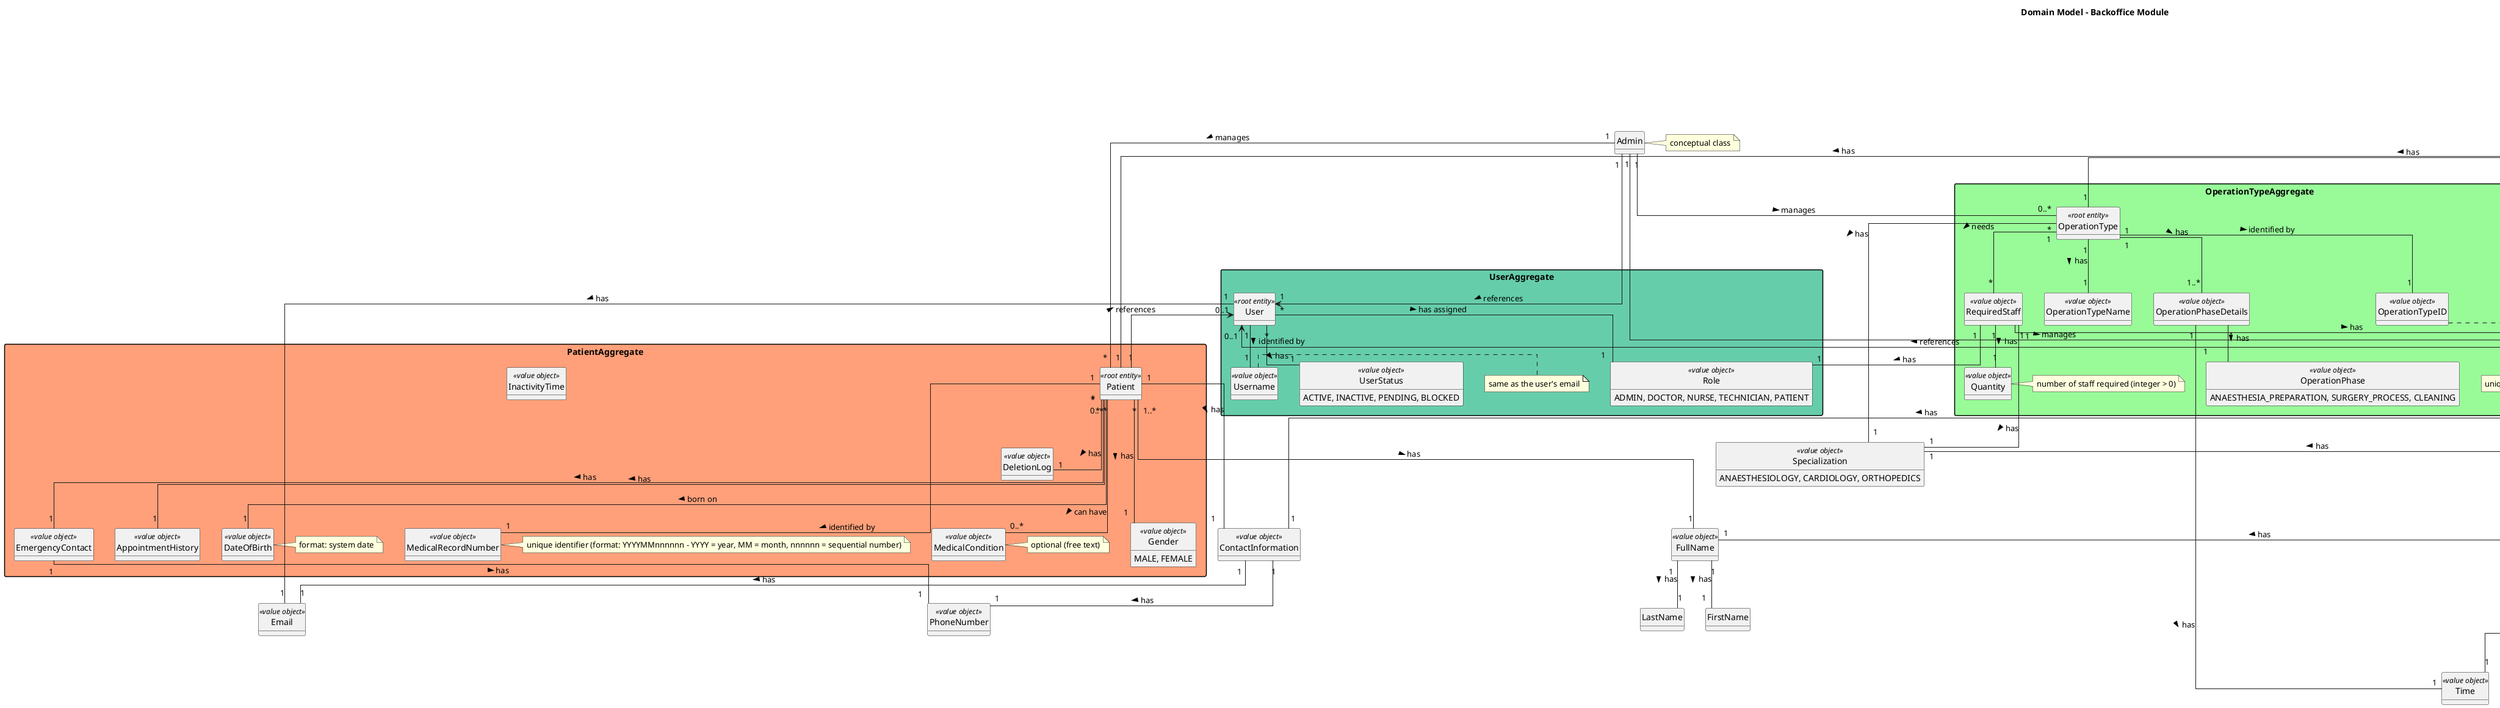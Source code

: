 @startuml domain-model-backoffice-module

skinparam packageStyle rectangle
skinparam shadowing false
skinparam classAttributeIconSize 0
skinparam linetype ortho

left to right direction
top to bottom direction

hide methods
hide circle

title Domain Model - Backoffice Module

package UserAggregate #MediumAquaMarine {
  class User <<root entity>>
  class Username <<value object>>
  note right of Username: same as the user's email
  class Role <<value object>> {
    ADMIN, DOCTOR, NURSE, TECHNICIAN, PATIENT
  }
  class UserStatus <<value object>> {
    ACTIVE, INACTIVE, PENDING, BLOCKED
  }
}

package PatientAggregate #LightSalmon {
  class Patient <<root entity>>
  class DateOfBirth <<value object>>
  note right of DateOfBirth: format: system date
  class Gender <<value object>> {
    MALE, FEMALE
  }
  class MedicalRecordNumber <<value object>>
  note right of MedicalRecordNumber: unique identifier (format: YYYYMMnnnnnn - YYYY = year, MM = month, nnnnnn = sequential number)
  class MedicalCondition <<value object>>
  note right of MedicalCondition: optional (free text)
  class EmergencyContact <<value object>>
  class AppointmentHistory <<value object>>
'  class PatientStatus <<value object>> {
'    ACTIVE, INACTIVE
'  }
  class DeletionLog <<value object>>
  class InactivityTime <<value object>>
}

package StaffAggregate #Pink {
  class Staff <<root entity>>
  class StaffID <<value object>>
  class LicenseNumber <<value object>>
  note left of LicenseNumber: unique identifier
  'TODO: REVIEW STAFF AVAILABILITY RELATED CLASSES
  class AvailabilitySlots <<value object>>
  class AppointmentSlots <<value object>>
  class StaffStatus <<value object>> {
    ACTIVE, INACTIVE
  }
  class DeactivateTime <<value object>>
}

package OperationRequestAggregate #LightGoldenRodYellow {
  class OperationRequest <<root entity>>
  class RequestID <<value object>>
  note right of RequestID: unique identifier
  class DeadlineDate <<value object>>
  class OperationPriority <<value object>> {
    ELECTIVE, URGENT, EMERGENCY
  }
}

package OperationTypeAggregate #PaleGreen {
  class OperationType <<root entity>>
  class OperationTypeID <<value object>>
  note bottom of OperationTypeID: unique identifier
  class OperationTypeName <<value object>>
  class RequiredStaff <<value object>>
  class Quantity <<value object>>
  note right of Quantity: number of staff required (integer > 0)
  class OperationPhaseDetails <<value object>>
  class OperationPhase <<value object>> {
    ANAESTHESIA_PREPARATION, SURGERY_PROCESS, CLEANING
  }
}

package AppointmentAggregate #IndianRed {
  class Appointment <<root entity>>
  class AppointmentID <<value object>>
  note bottom of AppointmentID: unique identifier
  class AppointmentStatus <<value object>> {
    SCHEDULED, COMPLETED, CANCELED
  }  
}

package SurgeryRoomAggregate #LightBlue {
  class SurgeryRoom <<root entity>>
  class SurgeryRoomID <<value object>>
  note bottom of SurgeryRoomID: unique identifier
  class RoomType <<value object>> {
    OPERATING, CONSULTATION, ICU
  }
  class RoomCapacity <<value object>>
  class AssignedEquipment <<value object>>
  class RoomStatus <<value object>> {
    AVAILABLE, OCCUPIED, UNDER_MAINTENANCE
  }
  class MaintenanceSlots <<value object>>
}

class FullName <<value object>>
class ContactInformation <<value object>>
class PhoneNumber <<value object>>
class Email <<value object>>
class DateTime <<value object>>
class Date <<value object>>
class Time <<value object>>
class Slot <<value object>>
class Specialization <<value object>> {
  ANAESTHESIOLOGY, CARDIOLOGY, ORTHOPEDICS
}

class Admin
note right of Admin: conceptual class
class Doctor
note right of Doctor: conceptual class
class Nurse
note top of Nurse: conceptual class
class Technician
note right of Technician: conceptual class

FullName "1" -- "1" FirstName : > has
FullName "1" -- "1" LastName : > has
ContactInformation "1" -- "1" PhoneNumber : > has
ContactInformation "1" -- "1" Email : > has
EmergencyContact "1" -- "1" PhoneNumber : > has
DateTime "1" -- "1" Date : > has
DateTime "1" -- "1" Time : > has
Slot "1" -- "2" DateTime : > consists of
RequiredStaff "1" -- "1..*" Staff : > has
MaintenanceSlots "1" -- "1..*" Slot : > has
AvailabilitySlots "1" -- "1..*" Slot : > has
AppointmentSlots "1" -- "1..*" Slot : > has

User "1" -- "1" Username : > identified by
User "1" -- "1" Email : > has
User "*" -- "1" Role : > has assigned
User "*" -- "1" UserStatus : > has

User "0..1" <-- "0..1" Staff : < references
User "0..1" <-- "1" Patient : < references

Patient "1..*" --- "1" FullName : > has
Patient "*" --- "1" DateOfBirth : > born on
Patient "*" --- "1" Gender : > has
Patient "1" --- "1" MedicalRecordNumber : > identified by
Patient "1" --- "1" ContactInformation : > has
Patient "0..*" --- "0..*" MedicalCondition : > can have
Patient "*" ---"1" EmergencyContact : > has
Patient "*" --- "1" AppointmentHistory : > has
'Patient "1" -- "1" PatientStatus : > has
Patient "*" -- "1" DeletionLog : > has

Staff "*" -- "1" FullName : > has
Staff "1" -- "1" StaffID : > identified by
Staff "1" -- "1" LicenseNumber : > has
Staff "*" -- "1" Specialization : > has
Staff "1" -- "1" ContactInformation : > has
Staff "1" -- "*" AvailabilitySlots : > has
Staff "1" -- "*" AppointmentSlots : > has
Staff "*" -- "1" StaffStatus : > has

OperationRequest "1" -- "1" RequestID : > identified by
OperationRequest "*" -- "1" Patient : > has
OperationRequest "*" -- "1" Staff : > requested by
OperationRequest "*" -- "1" OperationType : > has
OperationRequest "*" -- "1" DeadlineDate : > has
OperationRequest "*" -- "1" OperationPriority : > has

OperationType "1" -- "1" OperationTypeID : > identified by
OperationType "1" -- "1" OperationTypeName : > has
OperationType "1" -- "*" RequiredStaff : > needs
OperationType "*" -- "1" Specialization : > has
OperationType "1" -- "1..*" OperationPhaseDetails : > has
RequiredStaff "1" -- "1" Role : > has
RequiredStaff "1" -- "1" Specialization : > has
RequiredStaff "1" -- "1" Quantity : > has
OperationPhaseDetails "1" -- "1" OperationPhase : > has
OperationPhaseDetails "1" -- "1" Time : > has

Appointment "1" -- "1" AppointmentID : > identified by
Appointment "1" -- "1" OperationRequest : > has
Appointment "*" -- "1" DateTime : > scheduled to
Appointment "*" -- "1" AppointmentStatus : > has
Appointment "*" -- "1" SurgeryRoom : > happens in

SurgeryRoom "1" -- "1" SurgeryRoomID : > identified by
SurgeryRoom "*" -- "1" RoomType : > is
SurgeryRoom "*" -- "1" RoomCapacity : > has
SurgeryRoom "*" -- "1..*" AssignedEquipment : > has
SurgeryRoom "*" -- "1" RoomStatus : > has
SurgeryRoom "*" -- "*" MaintenanceSlots : > has 

Admin "1" --> "1" User : > references
Doctor "1" -- "1" Staff : > is
Nurse "1" -- "1" Staff : > is
Technician "1" -- "1" Staff : > is

Admin "1" -- "*" Staff : > manages
Admin "1" -- "*" Patient : > manages

Admin "1" -- "0..*" OperationType : > manages
Doctor "1" -- "0..*" OperationRequest : > manages

@enduml